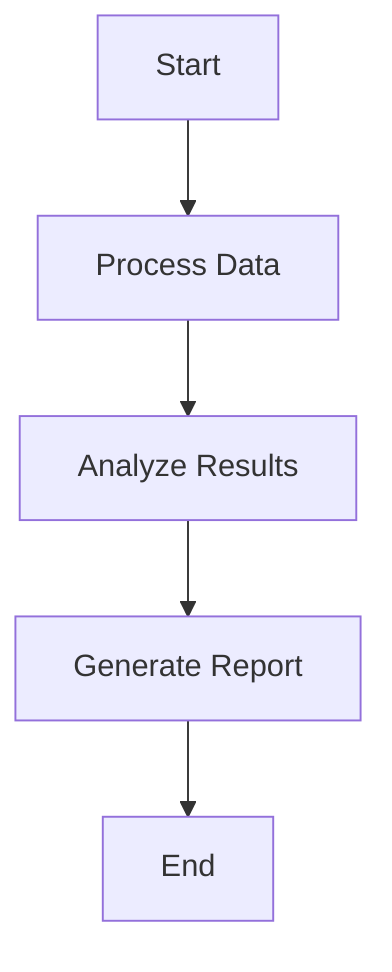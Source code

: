 graph TD;
    A["Start"] --> B["Process Data"];
    B --> C["Analyze Results"];
    C --> D["Generate Report"];
    D --> E["End"];